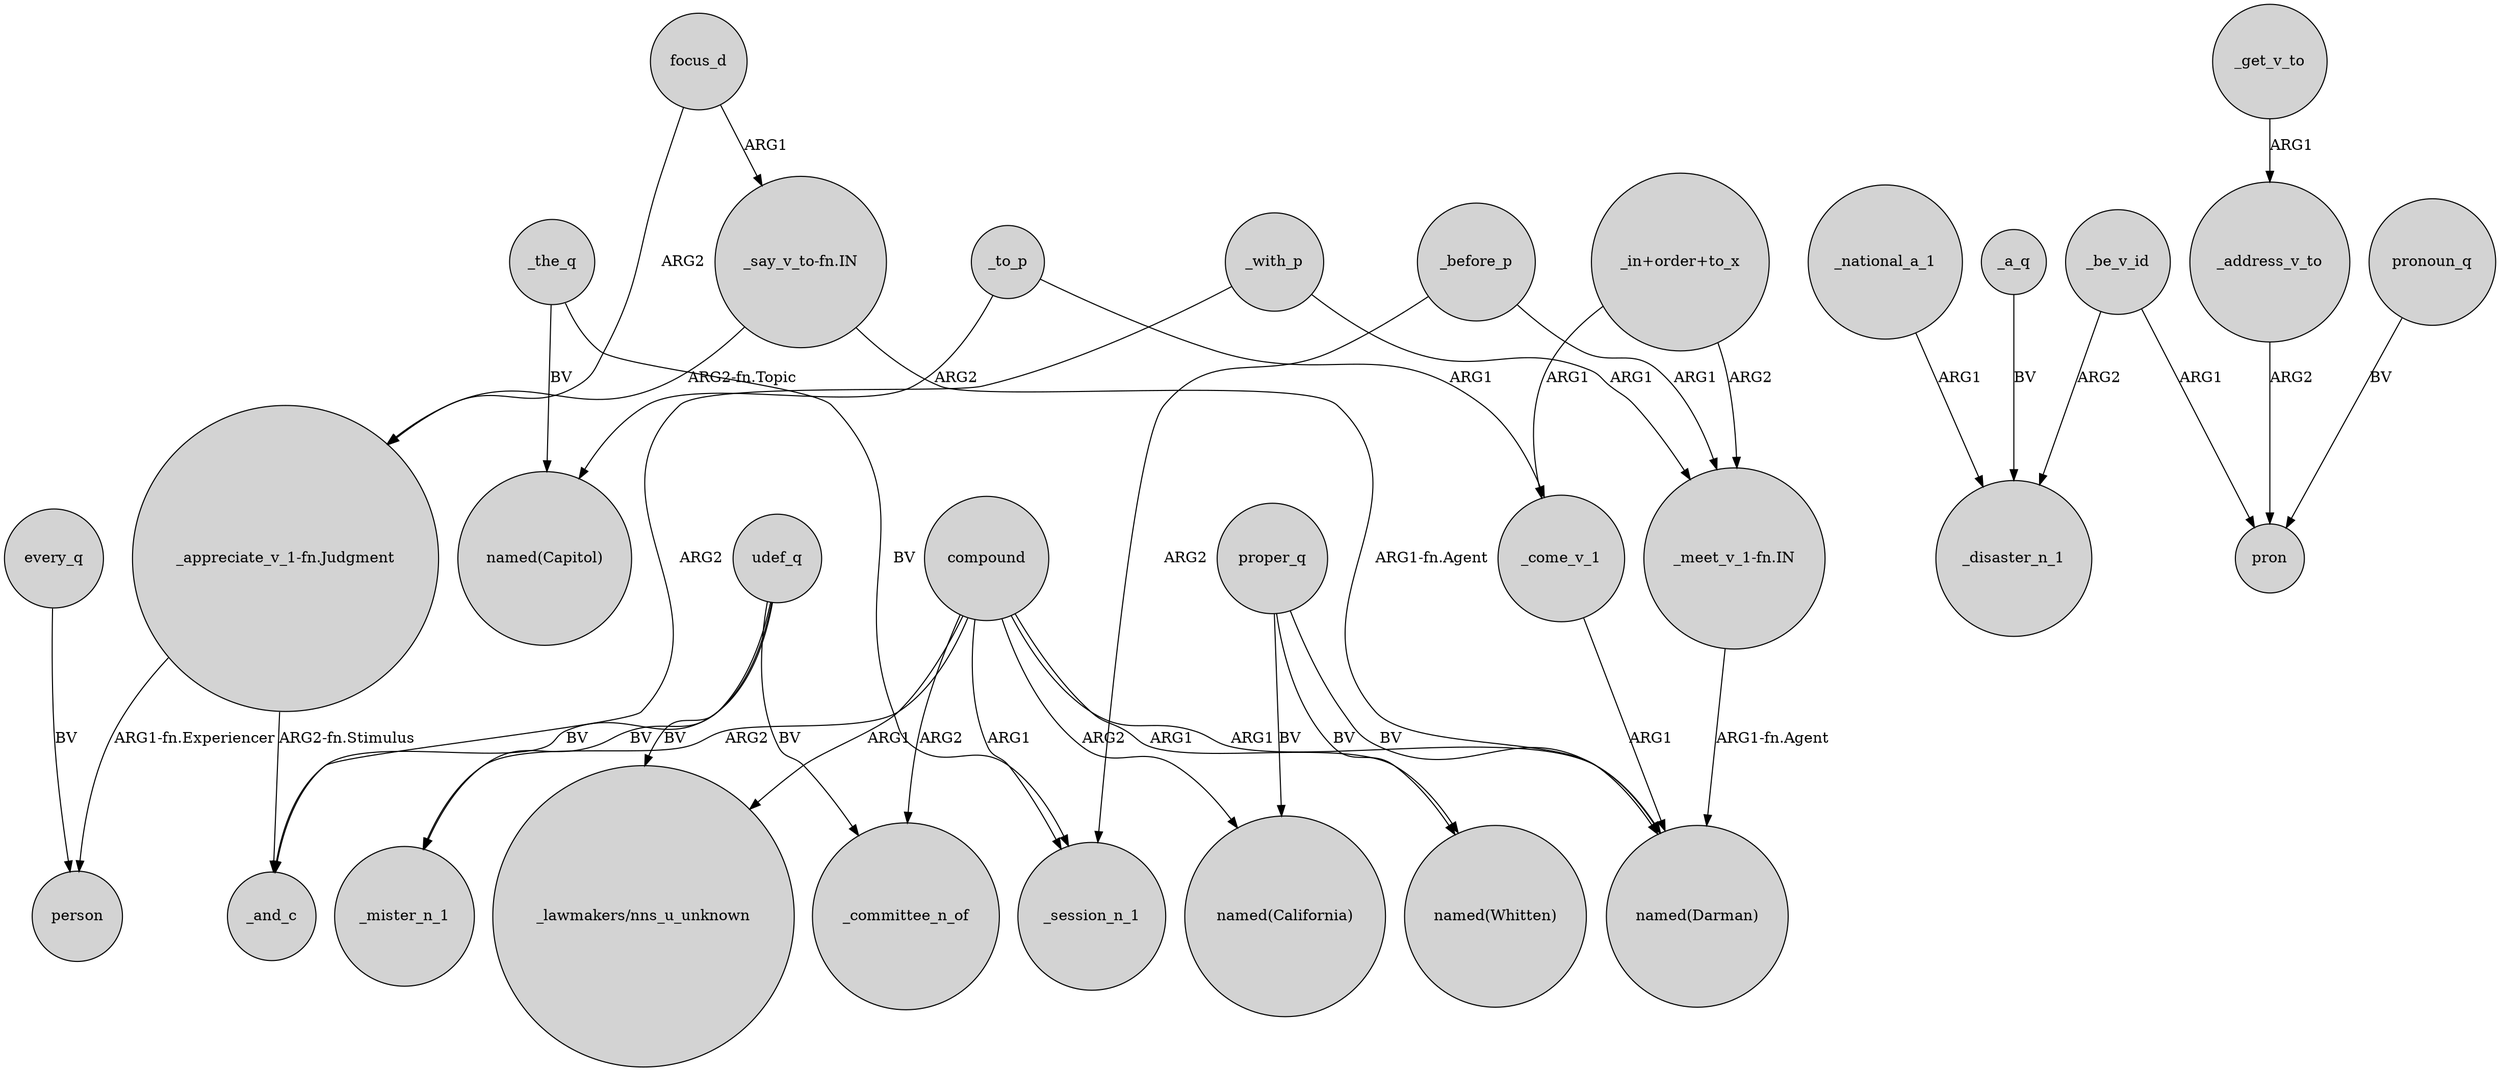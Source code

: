 digraph {
	node [shape=circle style=filled]
	_with_p -> _and_c [label=ARG2]
	_before_p -> _session_n_1 [label=ARG2]
	compound -> "_lawmakers/nns_u_unknown" [label=ARG1]
	_the_q -> _session_n_1 [label=BV]
	_to_p -> _come_v_1 [label=ARG1]
	_to_p -> "named(Capitol)" [label=ARG2]
	udef_q -> "_lawmakers/nns_u_unknown" [label=BV]
	compound -> _mister_n_1 [label=ARG2]
	_national_a_1 -> _disaster_n_1 [label=ARG1]
	every_q -> person [label=BV]
	udef_q -> _mister_n_1 [label=BV]
	"_meet_v_1-fn.IN" -> "named(Darman)" [label="ARG1-fn.Agent"]
	proper_q -> "named(California)" [label=BV]
	udef_q -> _committee_n_of [label=BV]
	_be_v_id -> _disaster_n_1 [label=ARG2]
	"_in+order+to_x" -> _come_v_1 [label=ARG1]
	_be_v_id -> pron [label=ARG1]
	compound -> "named(Whitten)" [label=ARG1]
	focus_d -> "_say_v_to-fn.IN" [label=ARG1]
	"_appreciate_v_1-fn.Judgment" -> _and_c [label="ARG2-fn.Stimulus"]
	_a_q -> _disaster_n_1 [label=BV]
	_address_v_to -> pron [label=ARG2]
	pronoun_q -> pron [label=BV]
	_before_p -> "_meet_v_1-fn.IN" [label=ARG1]
	compound -> _committee_n_of [label=ARG2]
	compound -> _session_n_1 [label=ARG1]
	"_say_v_to-fn.IN" -> "_appreciate_v_1-fn.Judgment" [label="ARG2-fn.Topic"]
	focus_d -> "_appreciate_v_1-fn.Judgment" [label=ARG2]
	_get_v_to -> _address_v_to [label=ARG1]
	compound -> "named(Darman)" [label=ARG1]
	compound -> "named(California)" [label=ARG2]
	"_say_v_to-fn.IN" -> "named(Darman)" [label="ARG1-fn.Agent"]
	"_in+order+to_x" -> "_meet_v_1-fn.IN" [label=ARG2]
	_with_p -> "_meet_v_1-fn.IN" [label=ARG1]
	proper_q -> "named(Whitten)" [label=BV]
	_come_v_1 -> "named(Darman)" [label=ARG1]
	"_appreciate_v_1-fn.Judgment" -> person [label="ARG1-fn.Experiencer"]
	udef_q -> _and_c [label=BV]
	_the_q -> "named(Capitol)" [label=BV]
	proper_q -> "named(Darman)" [label=BV]
}
